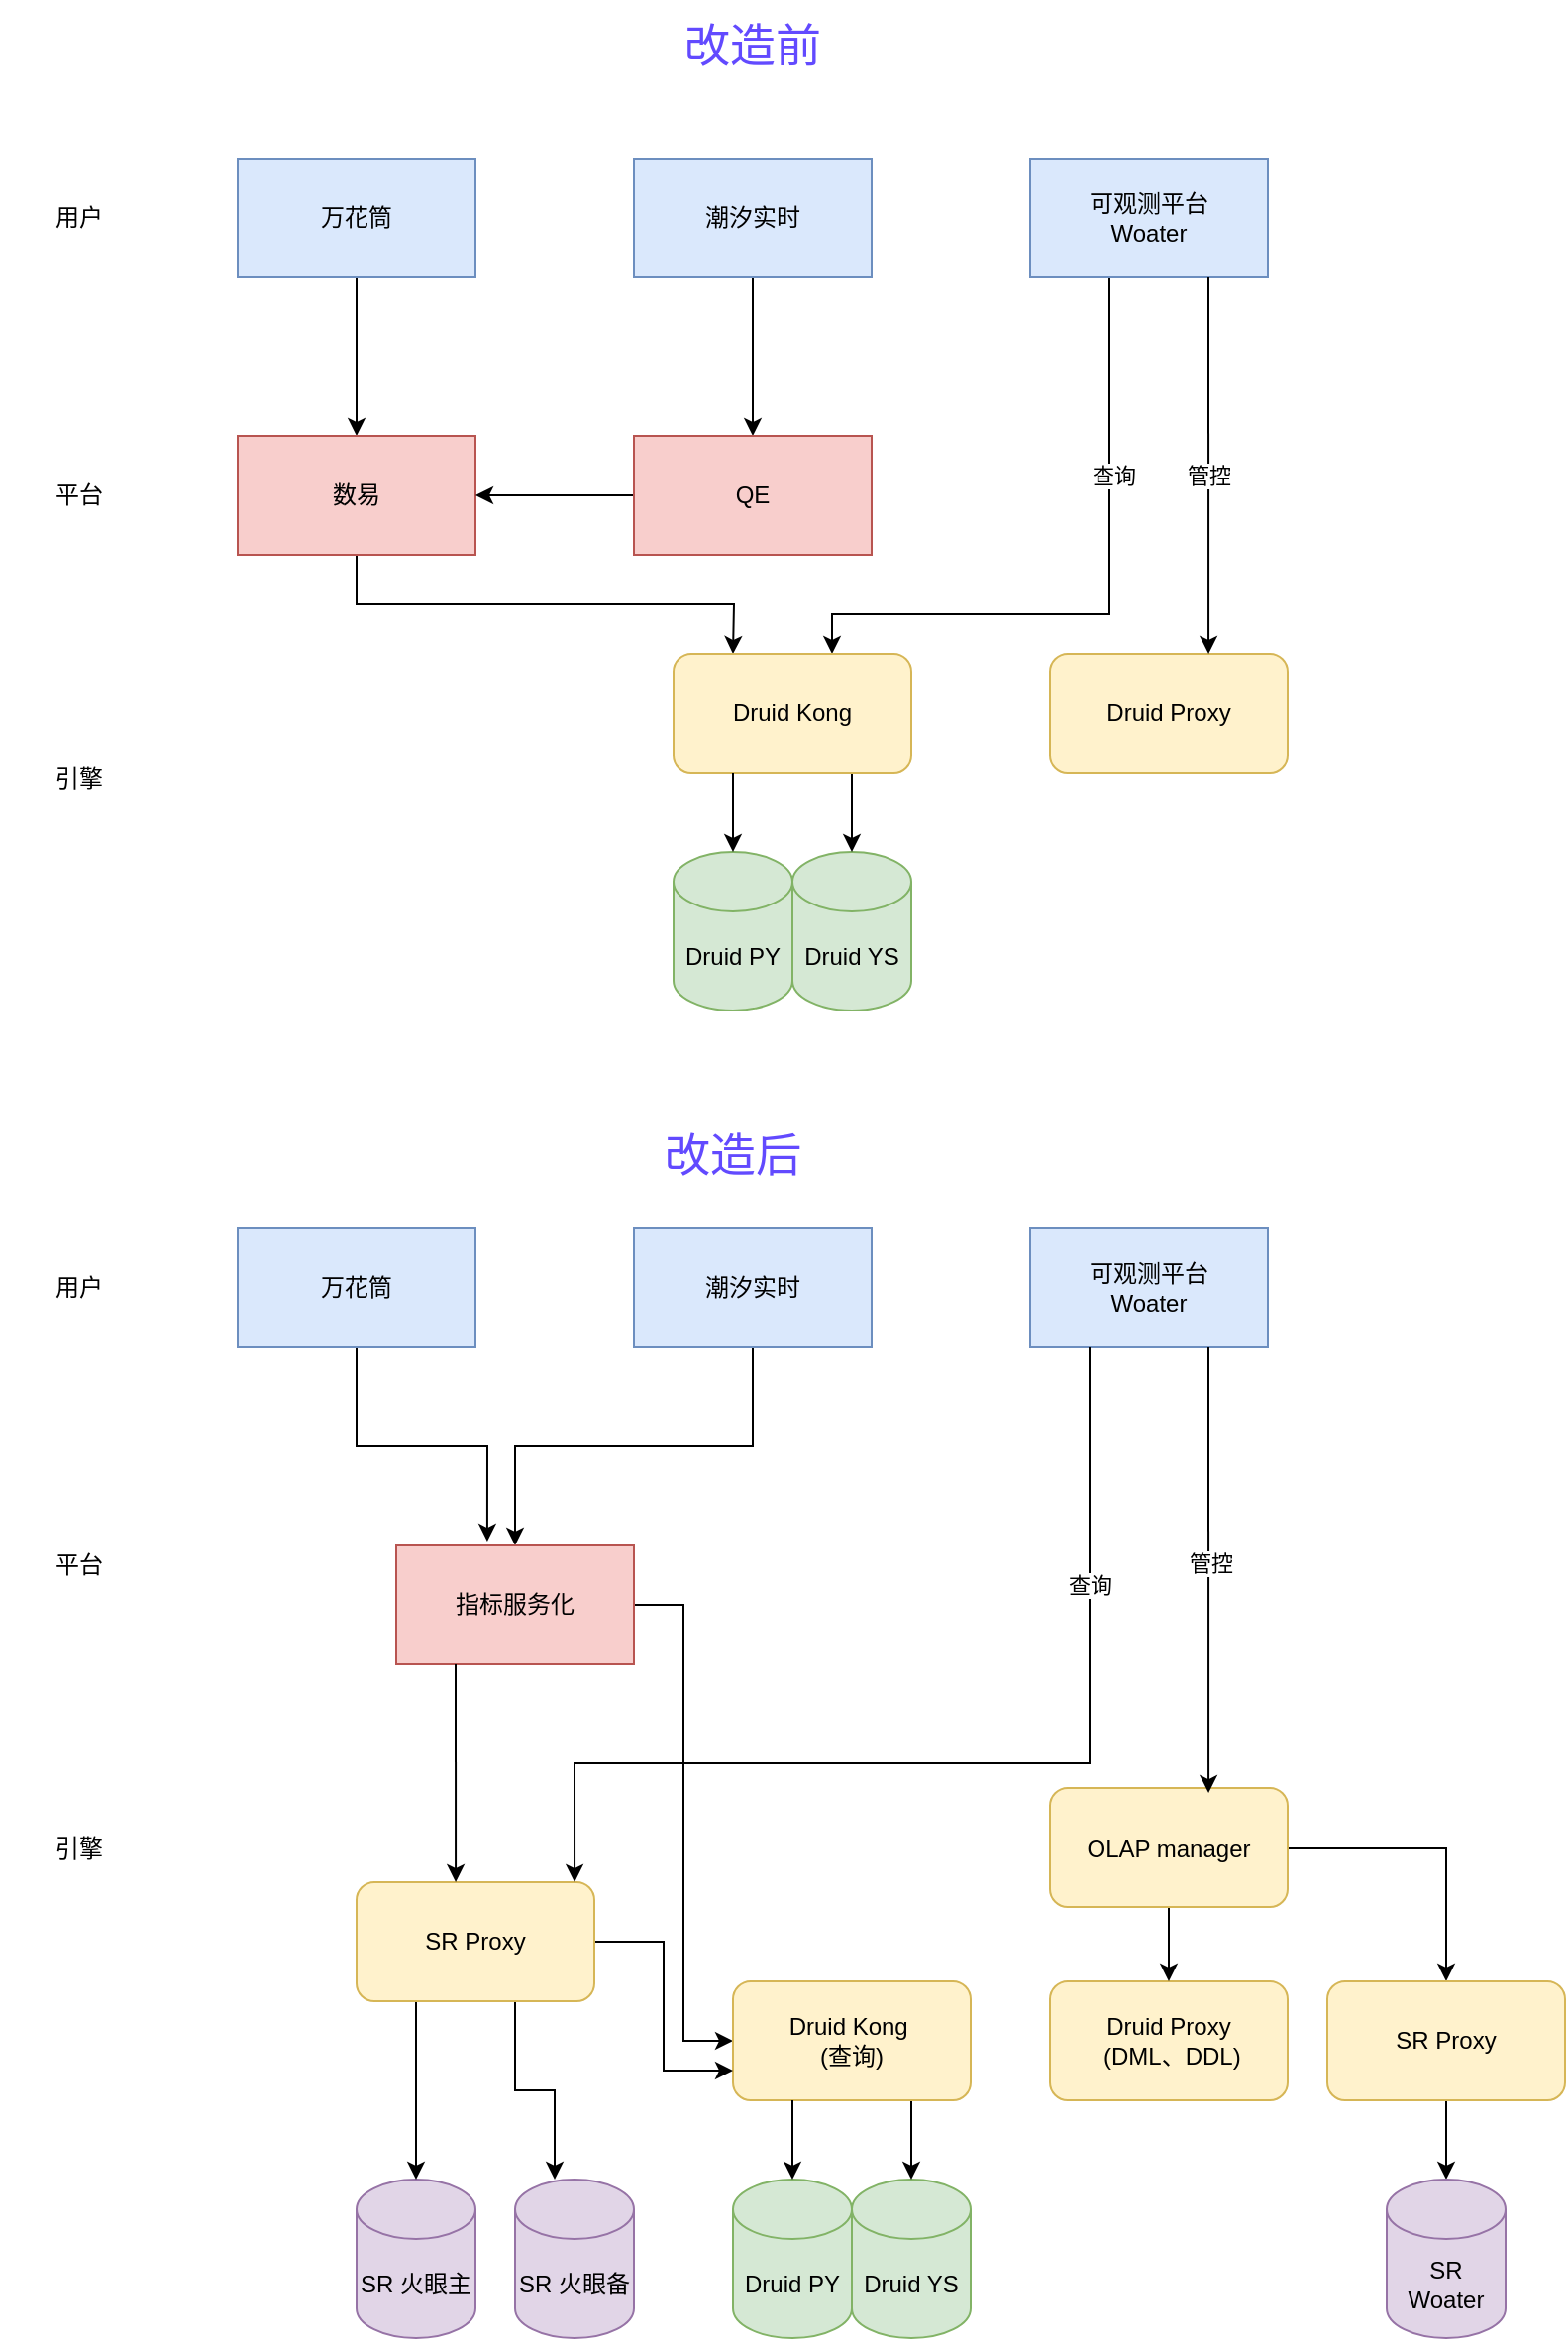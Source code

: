 <mxfile version="24.5.1" type="github">
  <diagram name="Page-1" id="bCIBn2L7C2bOYu_KQgcn">
    <mxGraphModel dx="954" dy="606" grid="1" gridSize="10" guides="1" tooltips="1" connect="1" arrows="1" fold="1" page="1" pageScale="1" pageWidth="850" pageHeight="1100" math="0" shadow="0">
      <root>
        <mxCell id="0" />
        <mxCell id="1" parent="0" />
        <mxCell id="e8hJHmeuGooyZrOMm2IQ-10" value="" style="edgeStyle=orthogonalEdgeStyle;rounded=0;orthogonalLoop=1;jettySize=auto;html=1;entryX=0.383;entryY=-0.033;entryDx=0;entryDy=0;entryPerimeter=0;" edge="1" parent="1" source="e8hJHmeuGooyZrOMm2IQ-1" target="e8hJHmeuGooyZrOMm2IQ-6">
          <mxGeometry relative="1" as="geometry">
            <mxPoint x="240" y="770" as="targetPoint" />
          </mxGeometry>
        </mxCell>
        <mxCell id="e8hJHmeuGooyZrOMm2IQ-1" value="万花筒" style="whiteSpace=wrap;html=1;fillColor=#dae8fc;strokeColor=#6c8ebf;" vertex="1" parent="1">
          <mxGeometry x="180" y="630" width="120" height="60" as="geometry" />
        </mxCell>
        <mxCell id="e8hJHmeuGooyZrOMm2IQ-8" style="edgeStyle=orthogonalEdgeStyle;rounded=0;orthogonalLoop=1;jettySize=auto;html=1;exitX=0.5;exitY=1;exitDx=0;exitDy=0;" edge="1" parent="1" source="e8hJHmeuGooyZrOMm2IQ-2" target="e8hJHmeuGooyZrOMm2IQ-6">
          <mxGeometry relative="1" as="geometry" />
        </mxCell>
        <mxCell id="e8hJHmeuGooyZrOMm2IQ-2" value="潮汐实时" style="whiteSpace=wrap;html=1;fillColor=#dae8fc;strokeColor=#6c8ebf;" vertex="1" parent="1">
          <mxGeometry x="380" y="630" width="120" height="60" as="geometry" />
        </mxCell>
        <mxCell id="e8hJHmeuGooyZrOMm2IQ-3" value="可观测平台&lt;div&gt;Woater&lt;/div&gt;" style="whiteSpace=wrap;html=1;fillColor=#dae8fc;strokeColor=#6c8ebf;" vertex="1" parent="1">
          <mxGeometry x="580" y="630" width="120" height="60" as="geometry" />
        </mxCell>
        <mxCell id="e8hJHmeuGooyZrOMm2IQ-4" value="用户" style="text;strokeColor=none;align=center;fillColor=none;html=1;verticalAlign=middle;whiteSpace=wrap;rounded=0;" vertex="1" parent="1">
          <mxGeometry x="60" y="637.5" width="80" height="45" as="geometry" />
        </mxCell>
        <mxCell id="e8hJHmeuGooyZrOMm2IQ-50" style="edgeStyle=orthogonalEdgeStyle;rounded=0;orthogonalLoop=1;jettySize=auto;html=1;exitX=1;exitY=0.5;exitDx=0;exitDy=0;entryX=0;entryY=0.5;entryDx=0;entryDy=0;" edge="1" parent="1" source="e8hJHmeuGooyZrOMm2IQ-6" target="e8hJHmeuGooyZrOMm2IQ-15">
          <mxGeometry relative="1" as="geometry" />
        </mxCell>
        <mxCell id="e8hJHmeuGooyZrOMm2IQ-6" value="指标服务化" style="whiteSpace=wrap;html=1;fillColor=#f8cecc;strokeColor=#b85450;" vertex="1" parent="1">
          <mxGeometry x="260" y="790" width="120" height="60" as="geometry" />
        </mxCell>
        <mxCell id="e8hJHmeuGooyZrOMm2IQ-7" value="平台" style="text;strokeColor=none;align=center;fillColor=none;html=1;verticalAlign=middle;whiteSpace=wrap;rounded=0;" vertex="1" parent="1">
          <mxGeometry x="60" y="777.5" width="80" height="45" as="geometry" />
        </mxCell>
        <mxCell id="e8hJHmeuGooyZrOMm2IQ-11" value="引擎" style="text;strokeColor=none;align=center;fillColor=none;html=1;verticalAlign=middle;whiteSpace=wrap;rounded=0;" vertex="1" parent="1">
          <mxGeometry x="60" y="920" width="80" height="45" as="geometry" />
        </mxCell>
        <mxCell id="e8hJHmeuGooyZrOMm2IQ-12" value="Druid PY" style="shape=cylinder3;whiteSpace=wrap;html=1;boundedLbl=1;backgroundOutline=1;size=15;fillColor=#d5e8d4;strokeColor=#82b366;" vertex="1" parent="1">
          <mxGeometry x="430" y="1110" width="60" height="80" as="geometry" />
        </mxCell>
        <mxCell id="e8hJHmeuGooyZrOMm2IQ-13" value="Druid YS" style="shape=cylinder3;whiteSpace=wrap;html=1;boundedLbl=1;backgroundOutline=1;size=15;fillColor=#d5e8d4;strokeColor=#82b366;" vertex="1" parent="1">
          <mxGeometry x="490" y="1110" width="60" height="80" as="geometry" />
        </mxCell>
        <mxCell id="e8hJHmeuGooyZrOMm2IQ-21" style="edgeStyle=orthogonalEdgeStyle;rounded=0;orthogonalLoop=1;jettySize=auto;html=1;exitX=0.75;exitY=1;exitDx=0;exitDy=0;" edge="1" parent="1" source="e8hJHmeuGooyZrOMm2IQ-15" target="e8hJHmeuGooyZrOMm2IQ-13">
          <mxGeometry relative="1" as="geometry" />
        </mxCell>
        <mxCell id="e8hJHmeuGooyZrOMm2IQ-15" value="Druid Kong&amp;nbsp;&lt;div&gt;(查询)&lt;/div&gt;" style="rounded=1;whiteSpace=wrap;html=1;fillColor=#fff2cc;strokeColor=#d6b656;" vertex="1" parent="1">
          <mxGeometry x="430" y="1010" width="120" height="60" as="geometry" />
        </mxCell>
        <mxCell id="e8hJHmeuGooyZrOMm2IQ-16" value="Druid Proxy&lt;div&gt;&amp;nbsp;(DML、DDL)&lt;/div&gt;" style="rounded=1;whiteSpace=wrap;html=1;fillColor=#fff2cc;strokeColor=#d6b656;" vertex="1" parent="1">
          <mxGeometry x="590" y="1010" width="120" height="60" as="geometry" />
        </mxCell>
        <mxCell id="e8hJHmeuGooyZrOMm2IQ-23" style="edgeStyle=orthogonalEdgeStyle;rounded=0;orthogonalLoop=1;jettySize=auto;html=1;exitX=0.25;exitY=1;exitDx=0;exitDy=0;entryX=0.5;entryY=0;entryDx=0;entryDy=0;entryPerimeter=0;" edge="1" parent="1" source="e8hJHmeuGooyZrOMm2IQ-15" target="e8hJHmeuGooyZrOMm2IQ-12">
          <mxGeometry relative="1" as="geometry" />
        </mxCell>
        <mxCell id="e8hJHmeuGooyZrOMm2IQ-25" value="" style="edgeStyle=orthogonalEdgeStyle;rounded=0;orthogonalLoop=1;jettySize=auto;html=1;" edge="1" parent="1" source="e8hJHmeuGooyZrOMm2IQ-26" target="e8hJHmeuGooyZrOMm2IQ-33">
          <mxGeometry relative="1" as="geometry" />
        </mxCell>
        <mxCell id="e8hJHmeuGooyZrOMm2IQ-26" value="万花筒" style="whiteSpace=wrap;html=1;fillColor=#dae8fc;strokeColor=#6c8ebf;" vertex="1" parent="1">
          <mxGeometry x="180" y="90" width="120" height="60" as="geometry" />
        </mxCell>
        <mxCell id="e8hJHmeuGooyZrOMm2IQ-27" style="edgeStyle=orthogonalEdgeStyle;rounded=0;orthogonalLoop=1;jettySize=auto;html=1;exitX=0.5;exitY=1;exitDx=0;exitDy=0;" edge="1" parent="1" source="e8hJHmeuGooyZrOMm2IQ-28" target="e8hJHmeuGooyZrOMm2IQ-35">
          <mxGeometry relative="1" as="geometry" />
        </mxCell>
        <mxCell id="e8hJHmeuGooyZrOMm2IQ-28" value="潮汐实时" style="whiteSpace=wrap;html=1;fillColor=#dae8fc;strokeColor=#6c8ebf;" vertex="1" parent="1">
          <mxGeometry x="380" y="90" width="120" height="60" as="geometry" />
        </mxCell>
        <mxCell id="e8hJHmeuGooyZrOMm2IQ-29" style="edgeStyle=orthogonalEdgeStyle;rounded=0;orthogonalLoop=1;jettySize=auto;html=1;exitX=0.5;exitY=1;exitDx=0;exitDy=0;" edge="1" parent="1">
          <mxGeometry relative="1" as="geometry">
            <mxPoint x="620" y="150" as="sourcePoint" />
            <mxPoint x="480" y="340" as="targetPoint" />
            <Array as="points">
              <mxPoint x="620" y="320" />
              <mxPoint x="480" y="320" />
            </Array>
          </mxGeometry>
        </mxCell>
        <mxCell id="e8hJHmeuGooyZrOMm2IQ-62" value="查询" style="edgeLabel;html=1;align=center;verticalAlign=middle;resizable=0;points=[];" vertex="1" connectable="0" parent="e8hJHmeuGooyZrOMm2IQ-29">
          <mxGeometry x="-0.394" y="2" relative="1" as="geometry">
            <mxPoint as="offset" />
          </mxGeometry>
        </mxCell>
        <mxCell id="e8hJHmeuGooyZrOMm2IQ-30" value="可观测平台&lt;div&gt;Woater&lt;/div&gt;" style="whiteSpace=wrap;html=1;fillColor=#dae8fc;strokeColor=#6c8ebf;" vertex="1" parent="1">
          <mxGeometry x="580" y="90" width="120" height="60" as="geometry" />
        </mxCell>
        <mxCell id="e8hJHmeuGooyZrOMm2IQ-31" value="用户" style="text;strokeColor=none;align=center;fillColor=none;html=1;verticalAlign=middle;whiteSpace=wrap;rounded=0;" vertex="1" parent="1">
          <mxGeometry x="60" y="97.5" width="80" height="45" as="geometry" />
        </mxCell>
        <mxCell id="e8hJHmeuGooyZrOMm2IQ-32" style="edgeStyle=orthogonalEdgeStyle;rounded=0;orthogonalLoop=1;jettySize=auto;html=1;exitX=0.5;exitY=1;exitDx=0;exitDy=0;" edge="1" parent="1" source="e8hJHmeuGooyZrOMm2IQ-33">
          <mxGeometry relative="1" as="geometry">
            <mxPoint x="430" y="340" as="targetPoint" />
          </mxGeometry>
        </mxCell>
        <mxCell id="e8hJHmeuGooyZrOMm2IQ-33" value="数易" style="whiteSpace=wrap;html=1;fillColor=#f8cecc;strokeColor=#b85450;" vertex="1" parent="1">
          <mxGeometry x="180" y="230" width="120" height="60" as="geometry" />
        </mxCell>
        <mxCell id="e8hJHmeuGooyZrOMm2IQ-34" style="edgeStyle=orthogonalEdgeStyle;rounded=0;orthogonalLoop=1;jettySize=auto;html=1;exitX=0;exitY=0.5;exitDx=0;exitDy=0;" edge="1" parent="1" source="e8hJHmeuGooyZrOMm2IQ-35" target="e8hJHmeuGooyZrOMm2IQ-33">
          <mxGeometry relative="1" as="geometry" />
        </mxCell>
        <mxCell id="e8hJHmeuGooyZrOMm2IQ-35" value="QE" style="whiteSpace=wrap;html=1;fillColor=#f8cecc;strokeColor=#b85450;" vertex="1" parent="1">
          <mxGeometry x="380" y="230" width="120" height="60" as="geometry" />
        </mxCell>
        <mxCell id="e8hJHmeuGooyZrOMm2IQ-36" value="平台" style="text;strokeColor=none;align=center;fillColor=none;html=1;verticalAlign=middle;whiteSpace=wrap;rounded=0;" vertex="1" parent="1">
          <mxGeometry x="60" y="237.5" width="80" height="45" as="geometry" />
        </mxCell>
        <mxCell id="e8hJHmeuGooyZrOMm2IQ-37" value="引擎" style="text;strokeColor=none;align=center;fillColor=none;html=1;verticalAlign=middle;whiteSpace=wrap;rounded=0;" vertex="1" parent="1">
          <mxGeometry x="60" y="380" width="80" height="45" as="geometry" />
        </mxCell>
        <mxCell id="e8hJHmeuGooyZrOMm2IQ-38" value="Druid PY" style="shape=cylinder3;whiteSpace=wrap;html=1;boundedLbl=1;backgroundOutline=1;size=15;fillColor=#d5e8d4;strokeColor=#82b366;" vertex="1" parent="1">
          <mxGeometry x="400" y="440" width="60" height="80" as="geometry" />
        </mxCell>
        <mxCell id="e8hJHmeuGooyZrOMm2IQ-39" value="Druid YS" style="shape=cylinder3;whiteSpace=wrap;html=1;boundedLbl=1;backgroundOutline=1;size=15;fillColor=#d5e8d4;strokeColor=#82b366;" vertex="1" parent="1">
          <mxGeometry x="460" y="440" width="60" height="80" as="geometry" />
        </mxCell>
        <mxCell id="e8hJHmeuGooyZrOMm2IQ-40" style="edgeStyle=orthogonalEdgeStyle;rounded=0;orthogonalLoop=1;jettySize=auto;html=1;exitX=0.75;exitY=1;exitDx=0;exitDy=0;" edge="1" parent="1" source="e8hJHmeuGooyZrOMm2IQ-41" target="e8hJHmeuGooyZrOMm2IQ-39">
          <mxGeometry relative="1" as="geometry" />
        </mxCell>
        <mxCell id="e8hJHmeuGooyZrOMm2IQ-41" value="Druid Kong" style="rounded=1;whiteSpace=wrap;html=1;fillColor=#fff2cc;strokeColor=#d6b656;" vertex="1" parent="1">
          <mxGeometry x="400" y="340" width="120" height="60" as="geometry" />
        </mxCell>
        <mxCell id="e8hJHmeuGooyZrOMm2IQ-42" value="Druid Proxy" style="rounded=1;whiteSpace=wrap;html=1;fillColor=#fff2cc;strokeColor=#d6b656;" vertex="1" parent="1">
          <mxGeometry x="590" y="340" width="120" height="60" as="geometry" />
        </mxCell>
        <mxCell id="e8hJHmeuGooyZrOMm2IQ-43" style="edgeStyle=orthogonalEdgeStyle;rounded=0;orthogonalLoop=1;jettySize=auto;html=1;exitX=0.75;exitY=1;exitDx=0;exitDy=0;entryX=0.667;entryY=0;entryDx=0;entryDy=0;entryPerimeter=0;" edge="1" parent="1" source="e8hJHmeuGooyZrOMm2IQ-30" target="e8hJHmeuGooyZrOMm2IQ-42">
          <mxGeometry relative="1" as="geometry" />
        </mxCell>
        <mxCell id="e8hJHmeuGooyZrOMm2IQ-63" value="管控" style="edgeLabel;html=1;align=center;verticalAlign=middle;resizable=0;points=[];" vertex="1" connectable="0" parent="e8hJHmeuGooyZrOMm2IQ-43">
          <mxGeometry x="0.053" relative="1" as="geometry">
            <mxPoint as="offset" />
          </mxGeometry>
        </mxCell>
        <mxCell id="e8hJHmeuGooyZrOMm2IQ-44" style="edgeStyle=orthogonalEdgeStyle;rounded=0;orthogonalLoop=1;jettySize=auto;html=1;exitX=0.25;exitY=1;exitDx=0;exitDy=0;entryX=0.5;entryY=0;entryDx=0;entryDy=0;entryPerimeter=0;" edge="1" parent="1" source="e8hJHmeuGooyZrOMm2IQ-41" target="e8hJHmeuGooyZrOMm2IQ-38">
          <mxGeometry relative="1" as="geometry" />
        </mxCell>
        <mxCell id="e8hJHmeuGooyZrOMm2IQ-45" value="&lt;font color=&quot;#624aff&quot; style=&quot;font-size: 23px;&quot;&gt;改造前&lt;/font&gt;" style="text;strokeColor=none;align=center;fillColor=none;html=1;verticalAlign=middle;whiteSpace=wrap;rounded=0;" vertex="1" parent="1">
          <mxGeometry x="400" y="10" width="80" height="45" as="geometry" />
        </mxCell>
        <mxCell id="e8hJHmeuGooyZrOMm2IQ-46" value="&lt;font color=&quot;#624aff&quot; style=&quot;font-size: 23px;&quot;&gt;改造后&lt;/font&gt;" style="text;strokeColor=none;align=center;fillColor=none;html=1;verticalAlign=middle;whiteSpace=wrap;rounded=0;" vertex="1" parent="1">
          <mxGeometry x="390" y="570" width="80" height="45" as="geometry" />
        </mxCell>
        <mxCell id="e8hJHmeuGooyZrOMm2IQ-48" value="SR&amp;nbsp;&lt;span style=&quot;color: rgba(0, 0, 0, 0); font-family: monospace; font-size: 0px; text-align: start; text-wrap: nowrap;&quot;&gt;%3CmxGraphModel%3E%3Croot%3E%3CmxCell%20id%3D%220%22%2F%3E%3CmxCell%20id%3D%221%22%20parent%3D%220%22%2F%3E%3CmxCell%20id%3D%222%22%20value%3D%22Druid%20PY%22%20style%3D%22shape%3Dcylinder3%3BwhiteSpace%3Dwrap%3Bhtml%3D1%3BboundedLbl%3D1%3BbackgroundOutline%3D1%3Bsize%3D15%3BfillColor%3D%23d5e8d4%3BstrokeColor%3D%2382b366%3B%22%20vertex%3D%221%22%20parent%3D%221%22%3E%3CmxGeometry%20x%3D%22430%22%20y%3D%22980%22%20width%3D%2260%22%20height%3D%2280%22%20as%3D%22geometry%22%2F%3E%3C%2FmxCell%3E%3C%2Froot%3E%3C%2FmxGraphModel%3E&lt;/span&gt;火眼主" style="shape=cylinder3;whiteSpace=wrap;html=1;boundedLbl=1;backgroundOutline=1;size=15;fillColor=#e1d5e7;strokeColor=#9673a6;" vertex="1" parent="1">
          <mxGeometry x="240" y="1110" width="60" height="80" as="geometry" />
        </mxCell>
        <mxCell id="e8hJHmeuGooyZrOMm2IQ-49" value="SR&amp;nbsp;&lt;span style=&quot;color: rgba(0, 0, 0, 0); font-family: monospace; font-size: 0px; text-align: start; text-wrap: nowrap;&quot;&gt;%3CmxGraphModel%3E%3Croot%3E%3CmxCell%20id%3D%220%22%2F%3E%3CmxCell%20id%3D%221%22%20parent%3D%220%22%2F%3E%3CmxCell%20id%3D%222%22%20value%3D%22Druid%20PY%22%20style%3D%22shape%3Dcylinder3%3BwhiteSpace%3Dwrap%3Bhtml%3D1%3BboundedLbl%3D1%3BbackgroundOutline%3D1%3Bsize%3D15%3BfillColor%3D%23d5e8d4%3BstrokeColor%3D%2382b366%3B%22%20vertex%3D%221%22%20parent%3D%221%22%3E%3CmxGeometry%20x%3D%22430%22%20y%3D%22980%22%20width%3D%2260%22%20height%3D%2280%22%20as%3D%22geometry%22%2F%3E%3C%2FmxCell%3E%3C%2Froot%3E%3C%2FmxGraphModel%3E&lt;/span&gt;火眼备" style="shape=cylinder3;whiteSpace=wrap;html=1;boundedLbl=1;backgroundOutline=1;size=15;fillColor=#e1d5e7;strokeColor=#9673a6;" vertex="1" parent="1">
          <mxGeometry x="320" y="1110" width="60" height="80" as="geometry" />
        </mxCell>
        <mxCell id="e8hJHmeuGooyZrOMm2IQ-54" value="" style="edgeStyle=orthogonalEdgeStyle;rounded=0;orthogonalLoop=1;jettySize=auto;html=1;" edge="1" parent="1" source="e8hJHmeuGooyZrOMm2IQ-51" target="e8hJHmeuGooyZrOMm2IQ-49">
          <mxGeometry relative="1" as="geometry">
            <Array as="points">
              <mxPoint x="320" y="1065" />
              <mxPoint x="340" y="1065" />
            </Array>
          </mxGeometry>
        </mxCell>
        <mxCell id="e8hJHmeuGooyZrOMm2IQ-55" style="edgeStyle=orthogonalEdgeStyle;rounded=0;orthogonalLoop=1;jettySize=auto;html=1;exitX=0.25;exitY=1;exitDx=0;exitDy=0;" edge="1" parent="1" source="e8hJHmeuGooyZrOMm2IQ-51" target="e8hJHmeuGooyZrOMm2IQ-48">
          <mxGeometry relative="1" as="geometry" />
        </mxCell>
        <mxCell id="e8hJHmeuGooyZrOMm2IQ-71" style="edgeStyle=orthogonalEdgeStyle;rounded=0;orthogonalLoop=1;jettySize=auto;html=1;exitX=1;exitY=0.5;exitDx=0;exitDy=0;entryX=0;entryY=0.75;entryDx=0;entryDy=0;" edge="1" parent="1" source="e8hJHmeuGooyZrOMm2IQ-51" target="e8hJHmeuGooyZrOMm2IQ-15">
          <mxGeometry relative="1" as="geometry" />
        </mxCell>
        <mxCell id="e8hJHmeuGooyZrOMm2IQ-51" value="SR Proxy" style="rounded=1;whiteSpace=wrap;html=1;fillColor=#fff2cc;strokeColor=#d6b656;" vertex="1" parent="1">
          <mxGeometry x="240" y="960" width="120" height="60" as="geometry" />
        </mxCell>
        <mxCell id="e8hJHmeuGooyZrOMm2IQ-70" style="edgeStyle=orthogonalEdgeStyle;rounded=0;orthogonalLoop=1;jettySize=auto;html=1;exitX=0.5;exitY=1;exitDx=0;exitDy=0;" edge="1" parent="1" source="e8hJHmeuGooyZrOMm2IQ-57" target="e8hJHmeuGooyZrOMm2IQ-16">
          <mxGeometry relative="1" as="geometry" />
        </mxCell>
        <mxCell id="e8hJHmeuGooyZrOMm2IQ-74" style="edgeStyle=orthogonalEdgeStyle;rounded=0;orthogonalLoop=1;jettySize=auto;html=1;exitX=1;exitY=0.5;exitDx=0;exitDy=0;entryX=0.5;entryY=0;entryDx=0;entryDy=0;" edge="1" parent="1" source="e8hJHmeuGooyZrOMm2IQ-57" target="e8hJHmeuGooyZrOMm2IQ-73">
          <mxGeometry relative="1" as="geometry" />
        </mxCell>
        <mxCell id="e8hJHmeuGooyZrOMm2IQ-57" value="OLAP manager" style="rounded=1;whiteSpace=wrap;html=1;fillColor=#fff2cc;strokeColor=#d6b656;" vertex="1" parent="1">
          <mxGeometry x="590" y="912.5" width="120" height="60" as="geometry" />
        </mxCell>
        <mxCell id="e8hJHmeuGooyZrOMm2IQ-58" style="edgeStyle=orthogonalEdgeStyle;rounded=0;orthogonalLoop=1;jettySize=auto;html=1;exitX=0.75;exitY=1;exitDx=0;exitDy=0;entryX=0.667;entryY=0.042;entryDx=0;entryDy=0;entryPerimeter=0;" edge="1" parent="1" source="e8hJHmeuGooyZrOMm2IQ-3" target="e8hJHmeuGooyZrOMm2IQ-57">
          <mxGeometry relative="1" as="geometry" />
        </mxCell>
        <mxCell id="e8hJHmeuGooyZrOMm2IQ-64" value="管控" style="edgeLabel;html=1;align=center;verticalAlign=middle;resizable=0;points=[];" vertex="1" connectable="0" parent="e8hJHmeuGooyZrOMm2IQ-58">
          <mxGeometry x="-0.031" y="1" relative="1" as="geometry">
            <mxPoint as="offset" />
          </mxGeometry>
        </mxCell>
        <mxCell id="e8hJHmeuGooyZrOMm2IQ-67" style="edgeStyle=orthogonalEdgeStyle;rounded=0;orthogonalLoop=1;jettySize=auto;html=1;exitX=0.25;exitY=1;exitDx=0;exitDy=0;entryX=0.917;entryY=0;entryDx=0;entryDy=0;entryPerimeter=0;" edge="1" parent="1" source="e8hJHmeuGooyZrOMm2IQ-3" target="e8hJHmeuGooyZrOMm2IQ-51">
          <mxGeometry relative="1" as="geometry">
            <Array as="points">
              <mxPoint x="610" y="900" />
              <mxPoint x="350" y="900" />
            </Array>
          </mxGeometry>
        </mxCell>
        <mxCell id="e8hJHmeuGooyZrOMm2IQ-72" value="查询" style="edgeLabel;html=1;align=center;verticalAlign=middle;resizable=0;points=[];" vertex="1" connectable="0" parent="e8hJHmeuGooyZrOMm2IQ-67">
          <mxGeometry x="-0.549" relative="1" as="geometry">
            <mxPoint as="offset" />
          </mxGeometry>
        </mxCell>
        <mxCell id="e8hJHmeuGooyZrOMm2IQ-69" style="edgeStyle=orthogonalEdgeStyle;rounded=0;orthogonalLoop=1;jettySize=auto;html=1;exitX=0.25;exitY=1;exitDx=0;exitDy=0;entryX=0.417;entryY=0;entryDx=0;entryDy=0;entryPerimeter=0;" edge="1" parent="1" source="e8hJHmeuGooyZrOMm2IQ-6" target="e8hJHmeuGooyZrOMm2IQ-51">
          <mxGeometry relative="1" as="geometry" />
        </mxCell>
        <mxCell id="e8hJHmeuGooyZrOMm2IQ-76" style="edgeStyle=orthogonalEdgeStyle;rounded=0;orthogonalLoop=1;jettySize=auto;html=1;exitX=0.5;exitY=1;exitDx=0;exitDy=0;" edge="1" parent="1" source="e8hJHmeuGooyZrOMm2IQ-73">
          <mxGeometry relative="1" as="geometry">
            <mxPoint x="790" y="1110" as="targetPoint" />
          </mxGeometry>
        </mxCell>
        <mxCell id="e8hJHmeuGooyZrOMm2IQ-73" value="SR Proxy" style="rounded=1;whiteSpace=wrap;html=1;fillColor=#fff2cc;strokeColor=#d6b656;" vertex="1" parent="1">
          <mxGeometry x="730" y="1010" width="120" height="60" as="geometry" />
        </mxCell>
        <mxCell id="e8hJHmeuGooyZrOMm2IQ-77" value="SR Woater" style="shape=cylinder3;whiteSpace=wrap;html=1;boundedLbl=1;backgroundOutline=1;size=15;fillColor=#e1d5e7;strokeColor=#9673a6;" vertex="1" parent="1">
          <mxGeometry x="760" y="1110" width="60" height="80" as="geometry" />
        </mxCell>
      </root>
    </mxGraphModel>
  </diagram>
</mxfile>
